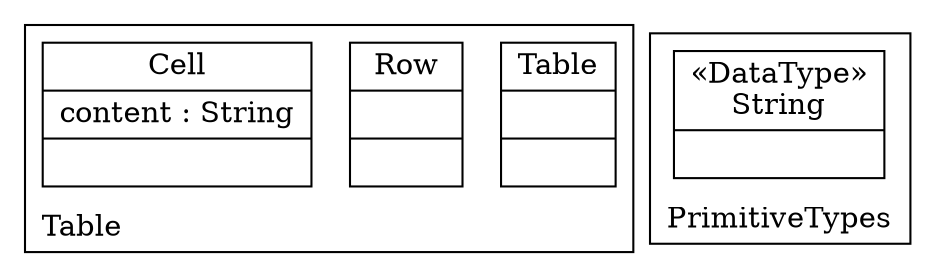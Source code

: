 digraph "KM3 Model in DOT" {
graph[rankdir=BT,labeljust=l,labelloc=t,nodeSep=0.75,compound=true];
 subgraph "cluster_Table"{
labelloc=t
color=black
label=Table
 node[shape=record];
Table[label="{Table| | }"]
;
 node[shape=record];
Row[label="{Row| | }"]
;
 node[shape=record];
Cell[label="{Cell|content : String| }"]
;

} subgraph "cluster_PrimitiveTypes"{
labelloc=t
color=black
label=PrimitiveTypes
 node[shape=record];
String[label="{&#171;DataType&#187;\nString|}"]
;

}
}